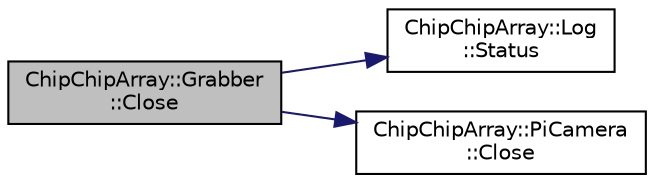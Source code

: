 digraph "ChipChipArray::Grabber::Close"
{
  edge [fontname="Helvetica",fontsize="10",labelfontname="Helvetica",labelfontsize="10"];
  node [fontname="Helvetica",fontsize="10",shape=record];
  rankdir="LR";
  Node1 [label="ChipChipArray::Grabber\l::Close",height=0.2,width=0.4,color="black", fillcolor="grey75", style="filled", fontcolor="black"];
  Node1 -> Node2 [color="midnightblue",fontsize="10",style="solid",fontname="Helvetica"];
  Node2 [label="ChipChipArray::Log\l::Status",height=0.2,width=0.4,color="black", fillcolor="white", style="filled",URL="$classChipChipArray_1_1Log.html#a66575b6e94c6112e4cefa5736cb996e0"];
  Node1 -> Node3 [color="midnightblue",fontsize="10",style="solid",fontname="Helvetica"];
  Node3 [label="ChipChipArray::PiCamera\l::Close",height=0.2,width=0.4,color="black", fillcolor="white", style="filled",URL="$classChipChipArray_1_1PiCamera.html#a38f8205921d6deec5a2c360ea7d24cc5"];
}
